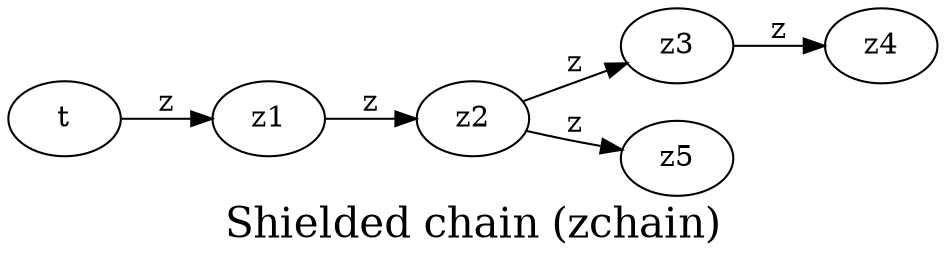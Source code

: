 digraph finite_state_machine {
    label="Shielded chain (zchain)";
    fontsize=20;
	rankdir=LR;
    #ranksep=3;
    ratio=auto;
    overlap = false;
    splines = true;

	t  -> z1  [label=z ];
	z1 -> z2  [label=z ];
	z2 -> z3  [label=z ];
	z3 -> z4  [label=z ];
	z2 -> z5  [label=z ];

}
